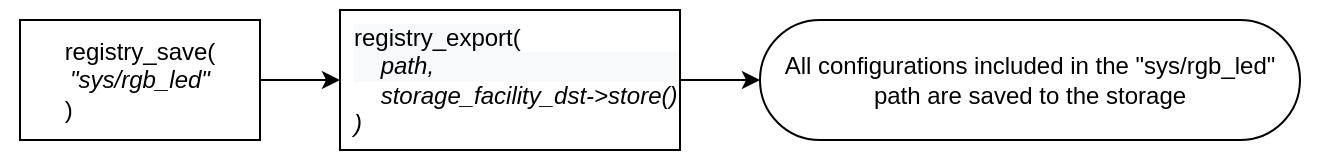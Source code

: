 <mxfile>
    <diagram id="fjN8D4Odn0497USpxgly" name="Page-1">
        <mxGraphModel dx="2543" dy="782" grid="1" gridSize="10" guides="1" tooltips="1" connect="1" arrows="1" fold="1" page="1" pageScale="1" pageWidth="1169" pageHeight="827" background="#FFFFFF" math="0" shadow="0">
            <root>
                <mxCell id="0"/>
                <mxCell id="1" parent="0"/>
                <mxCell id="274" value="" style="rounded=0;whiteSpace=wrap;html=1;strokeColor=none;" parent="1" vertex="1">
                    <mxGeometry x="-1160" y="10" width="660" height="80" as="geometry"/>
                </mxCell>
                <mxCell id="184" value="registry_save(&lt;br&gt;&lt;i&gt;&quot;sys/rgb_led&quot;&lt;br&gt;&lt;/i&gt;&lt;div style=&quot;text-align: left&quot;&gt;&lt;span&gt;)&lt;/span&gt;&lt;/div&gt;" style="rounded=0;whiteSpace=wrap;html=1;" parent="1" vertex="1">
                    <mxGeometry x="-1150" y="20" width="120" height="60" as="geometry"/>
                </mxCell>
                <mxCell id="253" style="edgeStyle=elbowEdgeStyle;rounded=0;html=1;" parent="1" source="184" target="255" edge="1">
                    <mxGeometry relative="1" as="geometry">
                        <mxPoint x="-228" y="260" as="sourcePoint"/>
                    </mxGeometry>
                </mxCell>
                <mxCell id="254" style="edgeStyle=elbowEdgeStyle;rounded=0;html=1;" parent="1" source="255" target="292" edge="1">
                    <mxGeometry relative="1" as="geometry">
                        <mxPoint x="-820" y="50" as="targetPoint"/>
                    </mxGeometry>
                </mxCell>
                <mxCell id="255" value="" style="rounded=0;whiteSpace=wrap;html=1;" parent="1" vertex="1">
                    <mxGeometry x="-990" y="15" width="170" height="70" as="geometry"/>
                </mxCell>
                <mxCell id="292" value="All configurations included in the &quot;sys/rgb_led&quot; path&amp;nbsp;are saved to the storage" style="rounded=1;whiteSpace=wrap;html=1;arcSize=50;" parent="1" vertex="1">
                    <mxGeometry x="-780" y="20" width="270" height="60" as="geometry"/>
                </mxCell>
                <mxCell id="294" value="&lt;span style=&quot;color: rgb(0 , 0 , 0) ; font-family: &amp;#34;helvetica&amp;#34; ; font-size: 12px ; font-style: normal ; font-weight: 400 ; letter-spacing: normal ; text-align: center ; text-indent: 0px ; text-transform: none ; word-spacing: 0px ; background-color: rgb(248 , 249 , 250) ; display: inline ; float: none&quot;&gt;registry_export(&lt;/span&gt;&lt;br style=&quot;color: rgb(0 , 0 , 0) ; font-family: &amp;#34;helvetica&amp;#34; ; font-size: 12px ; font-style: normal ; font-weight: 400 ; letter-spacing: normal ; text-align: center ; text-indent: 0px ; text-transform: none ; word-spacing: 0px ; background-color: rgb(248 , 249 , 250)&quot;&gt;&lt;div style=&quot;color: rgb(0 , 0 , 0) ; font-family: &amp;#34;helvetica&amp;#34; ; font-size: 12px ; font-style: normal ; font-weight: 400 ; letter-spacing: normal ; text-indent: 0px ; text-transform: none ; word-spacing: 0px ; background-color: rgb(248 , 249 , 250) ; text-align: left&quot;&gt;&lt;i&gt;&amp;nbsp; &amp;nbsp; path,&lt;/i&gt;&lt;/div&gt;&lt;i style=&quot;color: rgb(0 , 0 , 0) ; font-family: &amp;#34;helvetica&amp;#34; ; font-size: 12px ; font-weight: 400 ; letter-spacing: normal ; text-align: center ; text-indent: 0px ; text-transform: none ; word-spacing: 0px ; background-color: rgb(248 , 249 , 250)&quot;&gt;&lt;div style=&quot;text-align: left&quot;&gt;&lt;i&gt;&amp;nbsp; &amp;nbsp; storage_facility_dst-&amp;gt;store()&lt;/i&gt;&lt;/div&gt;&lt;div style=&quot;text-align: left&quot;&gt;&lt;span&gt;)&lt;/span&gt;&lt;/div&gt;&lt;/i&gt;" style="text;whiteSpace=wrap;html=1;" vertex="1" parent="1">
                    <mxGeometry x="-985" y="15" width="165" height="70" as="geometry"/>
                </mxCell>
            </root>
        </mxGraphModel>
    </diagram>
</mxfile>